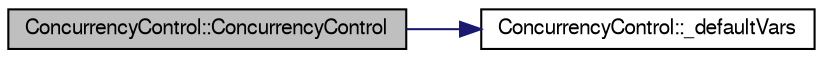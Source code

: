 digraph G
{
  edge [fontname="FreeSans",fontsize="10",labelfontname="FreeSans",labelfontsize="10"];
  node [fontname="FreeSans",fontsize="10",shape=record];
  rankdir=LR;
  Node1 [label="ConcurrencyControl::ConcurrencyControl",height=0.2,width=0.4,color="black", fillcolor="grey75", style="filled" fontcolor="black"];
  Node1 -> Node2 [color="midnightblue",fontsize="10",style="solid",fontname="FreeSans"];
  Node2 [label="ConcurrencyControl::_defaultVars",height=0.2,width=0.4,color="black", fillcolor="white", style="filled",URL="$class_concurrency_control.html#af71932511976391877fe2ec97b0c39c2"];
}
